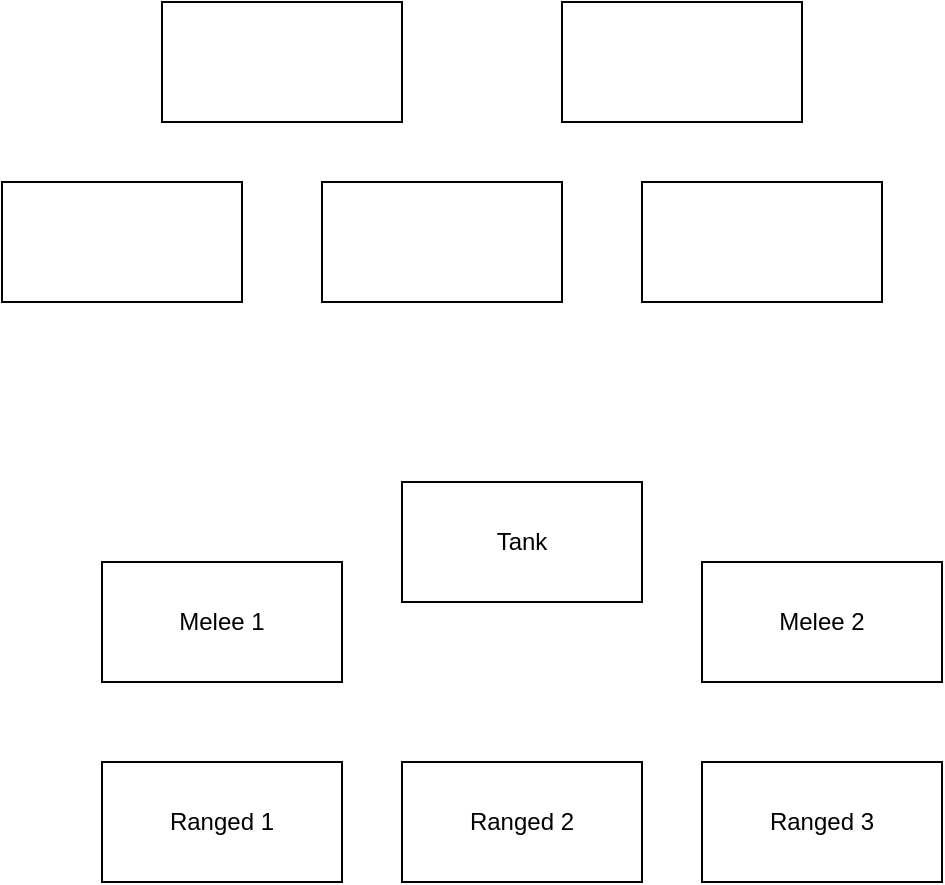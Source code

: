 <mxfile>
    <diagram id="H-Ry7mUuTi7i8O5DuBCO" name="Fight layout">
        <mxGraphModel dx="1118" dy="1634" grid="1" gridSize="10" guides="1" tooltips="1" connect="1" arrows="1" fold="1" page="1" pageScale="1" pageWidth="850" pageHeight="1100" math="0" shadow="0">
            <root>
                <mxCell id="0"/>
                <mxCell id="1" parent="0"/>
                <mxCell id="2" value="Tank&lt;br&gt;" style="rounded=0;whiteSpace=wrap;html=1;" vertex="1" parent="1">
                    <mxGeometry x="240" y="180" width="120" height="60" as="geometry"/>
                </mxCell>
                <mxCell id="3" value="Melee 2" style="rounded=0;whiteSpace=wrap;html=1;" vertex="1" parent="1">
                    <mxGeometry x="390" y="220" width="120" height="60" as="geometry"/>
                </mxCell>
                <mxCell id="4" value="Melee 1" style="rounded=0;whiteSpace=wrap;html=1;" vertex="1" parent="1">
                    <mxGeometry x="90" y="220" width="120" height="60" as="geometry"/>
                </mxCell>
                <mxCell id="5" value="Ranged 1&lt;br&gt;" style="rounded=0;whiteSpace=wrap;html=1;" vertex="1" parent="1">
                    <mxGeometry x="90" y="320" width="120" height="60" as="geometry"/>
                </mxCell>
                <mxCell id="6" value="Ranged 2" style="rounded=0;whiteSpace=wrap;html=1;" vertex="1" parent="1">
                    <mxGeometry x="240" y="320" width="120" height="60" as="geometry"/>
                </mxCell>
                <mxCell id="10" value="" style="rounded=0;whiteSpace=wrap;html=1;" vertex="1" parent="1">
                    <mxGeometry x="200" y="30" width="120" height="60" as="geometry"/>
                </mxCell>
                <mxCell id="11" value="" style="rounded=0;whiteSpace=wrap;html=1;" vertex="1" parent="1">
                    <mxGeometry x="360" y="30" width="120" height="60" as="geometry"/>
                </mxCell>
                <mxCell id="12" value="" style="rounded=0;whiteSpace=wrap;html=1;" vertex="1" parent="1">
                    <mxGeometry x="40" y="30" width="120" height="60" as="geometry"/>
                </mxCell>
                <mxCell id="13" value="" style="rounded=0;whiteSpace=wrap;html=1;" vertex="1" parent="1">
                    <mxGeometry x="120" y="-60" width="120" height="60" as="geometry"/>
                </mxCell>
                <mxCell id="14" value="" style="rounded=0;whiteSpace=wrap;html=1;" vertex="1" parent="1">
                    <mxGeometry x="320" y="-60" width="120" height="60" as="geometry"/>
                </mxCell>
                <mxCell id="15" value="Ranged 3" style="rounded=0;whiteSpace=wrap;html=1;" vertex="1" parent="1">
                    <mxGeometry x="390" y="320" width="120" height="60" as="geometry"/>
                </mxCell>
            </root>
        </mxGraphModel>
    </diagram>
</mxfile>